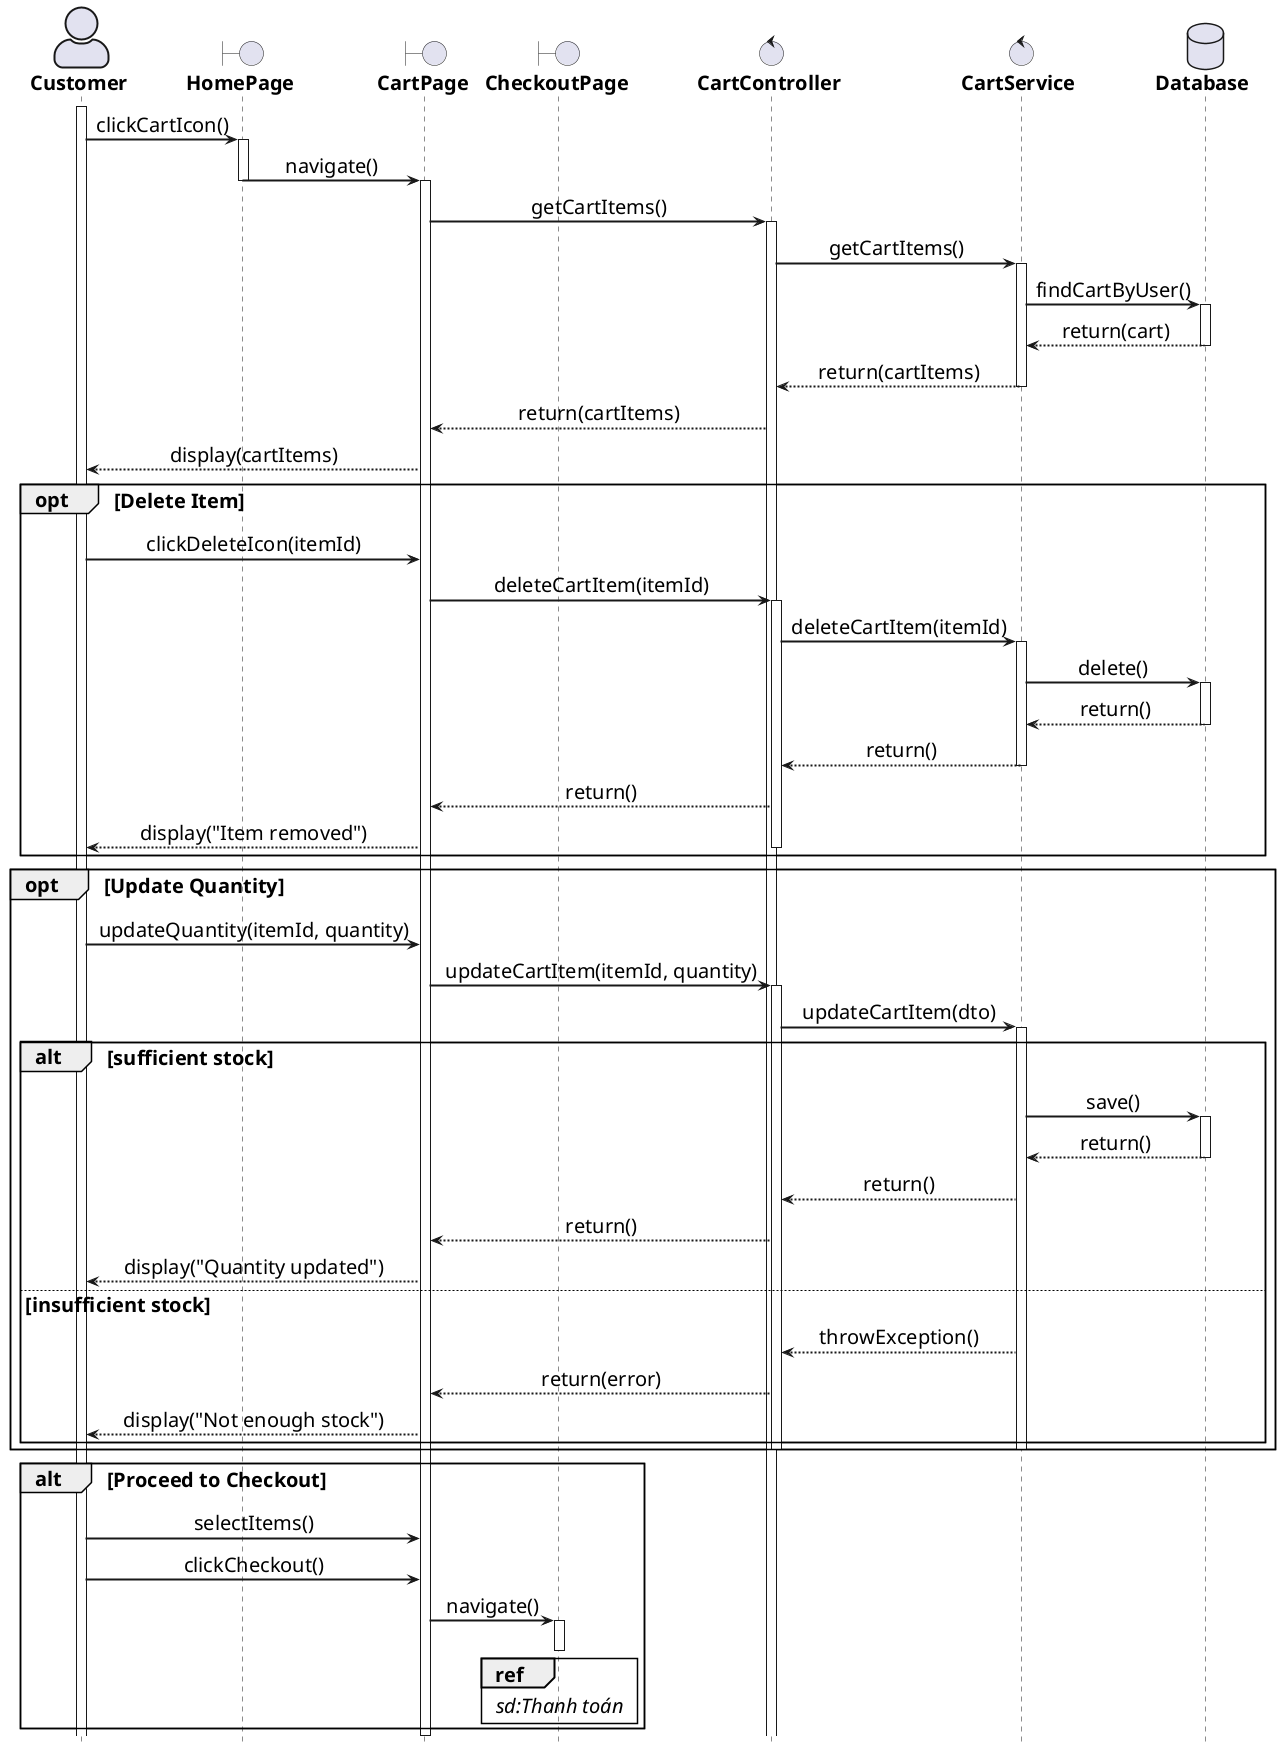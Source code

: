 @startuml

' General configuration
skinparam defaultFontSize 20
skinparam sequenceMessageAlign center

' Actor style configuration
skinparam actorStyle awesome

' Arrow and border thickness configuration
skinparam {
    ArrowThickness 2
    ParticipantBorderThickness 2
    ActorBorderThickness 2
    LifeLineBorderThickness 2
    ActivationBorderThickness 2
}

' Life line color configuration
skinparam LifeLineBorderColor black

' Font style configuration for components
skinparam {
    actorFontStyle bold
    boundaryFontStyle bold
    controlFontStyle bold
    entityFontStyle bold
    databaseFontStyle bold
}

' Define components
actor "Customer" as actor
boundary "HomePage" as homePage
boundary "CartPage" as cartPage
boundary "CheckoutPage" as checkoutPage
control "CartController" as controller
control "CartService" as service
database "Database" as db

' Start processing flow
activate actor

actor -> homePage: clickCartIcon()
activate homePage

homePage -> cartPage: navigate()
deactivate homePage
activate cartPage

cartPage -> controller: getCartItems()
activate controller

controller -> service: getCartItems()
activate service

service -> db: findCartByUser()
activate db
db --> service: return(cart)
deactivate db

service --> controller: return(cartItems)
deactivate service

controller --> cartPage: return(cartItems)
cartPage --> actor: display(cartItems)

opt Delete Item
    actor -> cartPage: clickDeleteIcon(itemId)
    cartPage -> controller: deleteCartItem(itemId)
    activate controller
    controller -> service: deleteCartItem(itemId)
    activate service
    service -> db: delete()
    activate db
    db --> service: return()
    deactivate db
    service --> controller: return()
    deactivate service
    controller --> cartPage: return()
    cartPage --> actor: display("Item removed")
    deactivate controller
end

opt Update Quantity
    actor -> cartPage: updateQuantity(itemId, quantity)
    cartPage -> controller: updateCartItem(itemId, quantity)
    activate controller
    controller -> service: updateCartItem(dto)
    activate service
    
    alt sufficient stock
        service -> db: save()
        activate db
        db --> service: return()
        deactivate db
        service --> controller: return()
        controller --> cartPage: return()
        cartPage --> actor: display("Quantity updated")
    else insufficient stock
        service --> controller: throwException()
        controller --> cartPage: return(error)
        cartPage --> actor: display("Not enough stock")
    end
    
    deactivate service
    deactivate controller
end

alt Proceed to Checkout
    actor -> cartPage: selectItems()
    actor -> cartPage: clickCheckout()
    cartPage -> checkoutPage: navigate()
    activate checkoutPage
    
    ref over checkoutPage
        //sd:Thanh toán//
    end ref
    
    deactivate checkoutPage
end

deactivate cartPage

hide footbox
@enduml
